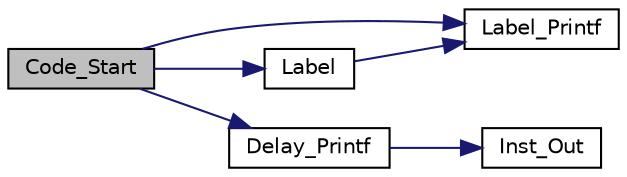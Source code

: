 digraph "Code_Start"
{
  edge [fontname="Helvetica",fontsize="10",labelfontname="Helvetica",labelfontsize="10"];
  node [fontname="Helvetica",fontsize="10",shape=record];
  rankdir="LR";
  Node1 [label="Code_Start",height=0.2,width=0.4,color="black", fillcolor="grey75", style="filled", fontcolor="black"];
  Node1 -> Node2 [color="midnightblue",fontsize="10",style="solid"];
  Node2 [label="Label_Printf",height=0.2,width=0.4,color="black", fillcolor="white", style="filled",URL="$ma2asm_8c.html#a55647b9192e0e0e7eb3e53f712402558"];
  Node1 -> Node3 [color="midnightblue",fontsize="10",style="solid"];
  Node3 [label="Delay_Printf",height=0.2,width=0.4,color="black", fillcolor="white", style="filled",URL="$sparc64__any_8c.html#a7884ec03fffa38e282f499d97aac3ee2"];
  Node3 -> Node4 [color="midnightblue",fontsize="10",style="solid"];
  Node4 [label="Inst_Out",height=0.2,width=0.4,color="black", fillcolor="white", style="filled",URL="$ma2asm_8c.html#a9608e324baa0506520d6ae9b95ae89ab"];
  Node1 -> Node5 [color="midnightblue",fontsize="10",style="solid"];
  Node5 [label="Label",height=0.2,width=0.4,color="black", fillcolor="white", style="filled",URL="$sparc64__any_8c.html#a403d2e1c401f1ee3f0e08eea47524291"];
  Node5 -> Node2 [color="midnightblue",fontsize="10",style="solid"];
}
